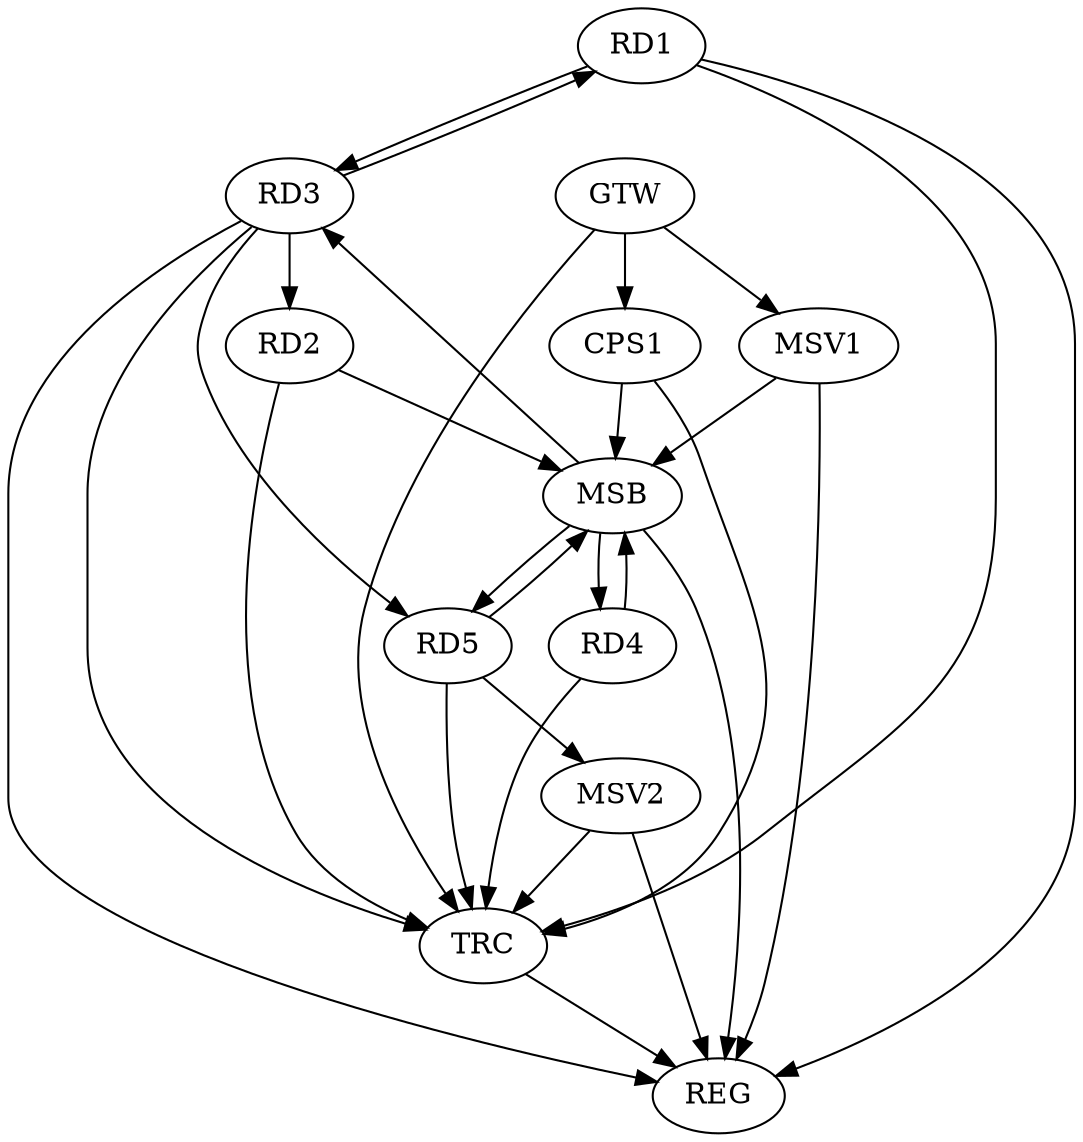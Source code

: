strict digraph G {
  RD1 [ label="RD1" ];
  RD2 [ label="RD2" ];
  RD3 [ label="RD3" ];
  RD4 [ label="RD4" ];
  RD5 [ label="RD5" ];
  CPS1 [ label="CPS1" ];
  GTW [ label="GTW" ];
  REG [ label="REG" ];
  MSB [ label="MSB" ];
  TRC [ label="TRC" ];
  MSV1 [ label="MSV1" ];
  MSV2 [ label="MSV2" ];
  RD1 -> RD3;
  RD3 -> RD1;
  RD3 -> RD2;
  RD3 -> RD5;
  GTW -> CPS1;
  RD1 -> REG;
  RD2 -> MSB;
  MSB -> RD3;
  MSB -> RD4;
  MSB -> REG;
  RD4 -> MSB;
  RD5 -> MSB;
  CPS1 -> MSB;
  MSB -> RD5;
  RD1 -> TRC;
  RD2 -> TRC;
  RD3 -> TRC;
  RD4 -> TRC;
  RD5 -> TRC;
  CPS1 -> TRC;
  GTW -> TRC;
  TRC -> REG;
  RD3 -> REG;
  MSV1 -> MSB;
  GTW -> MSV1;
  MSV1 -> REG;
  RD5 -> MSV2;
  MSV2 -> REG;
  MSV2 -> TRC;
}
